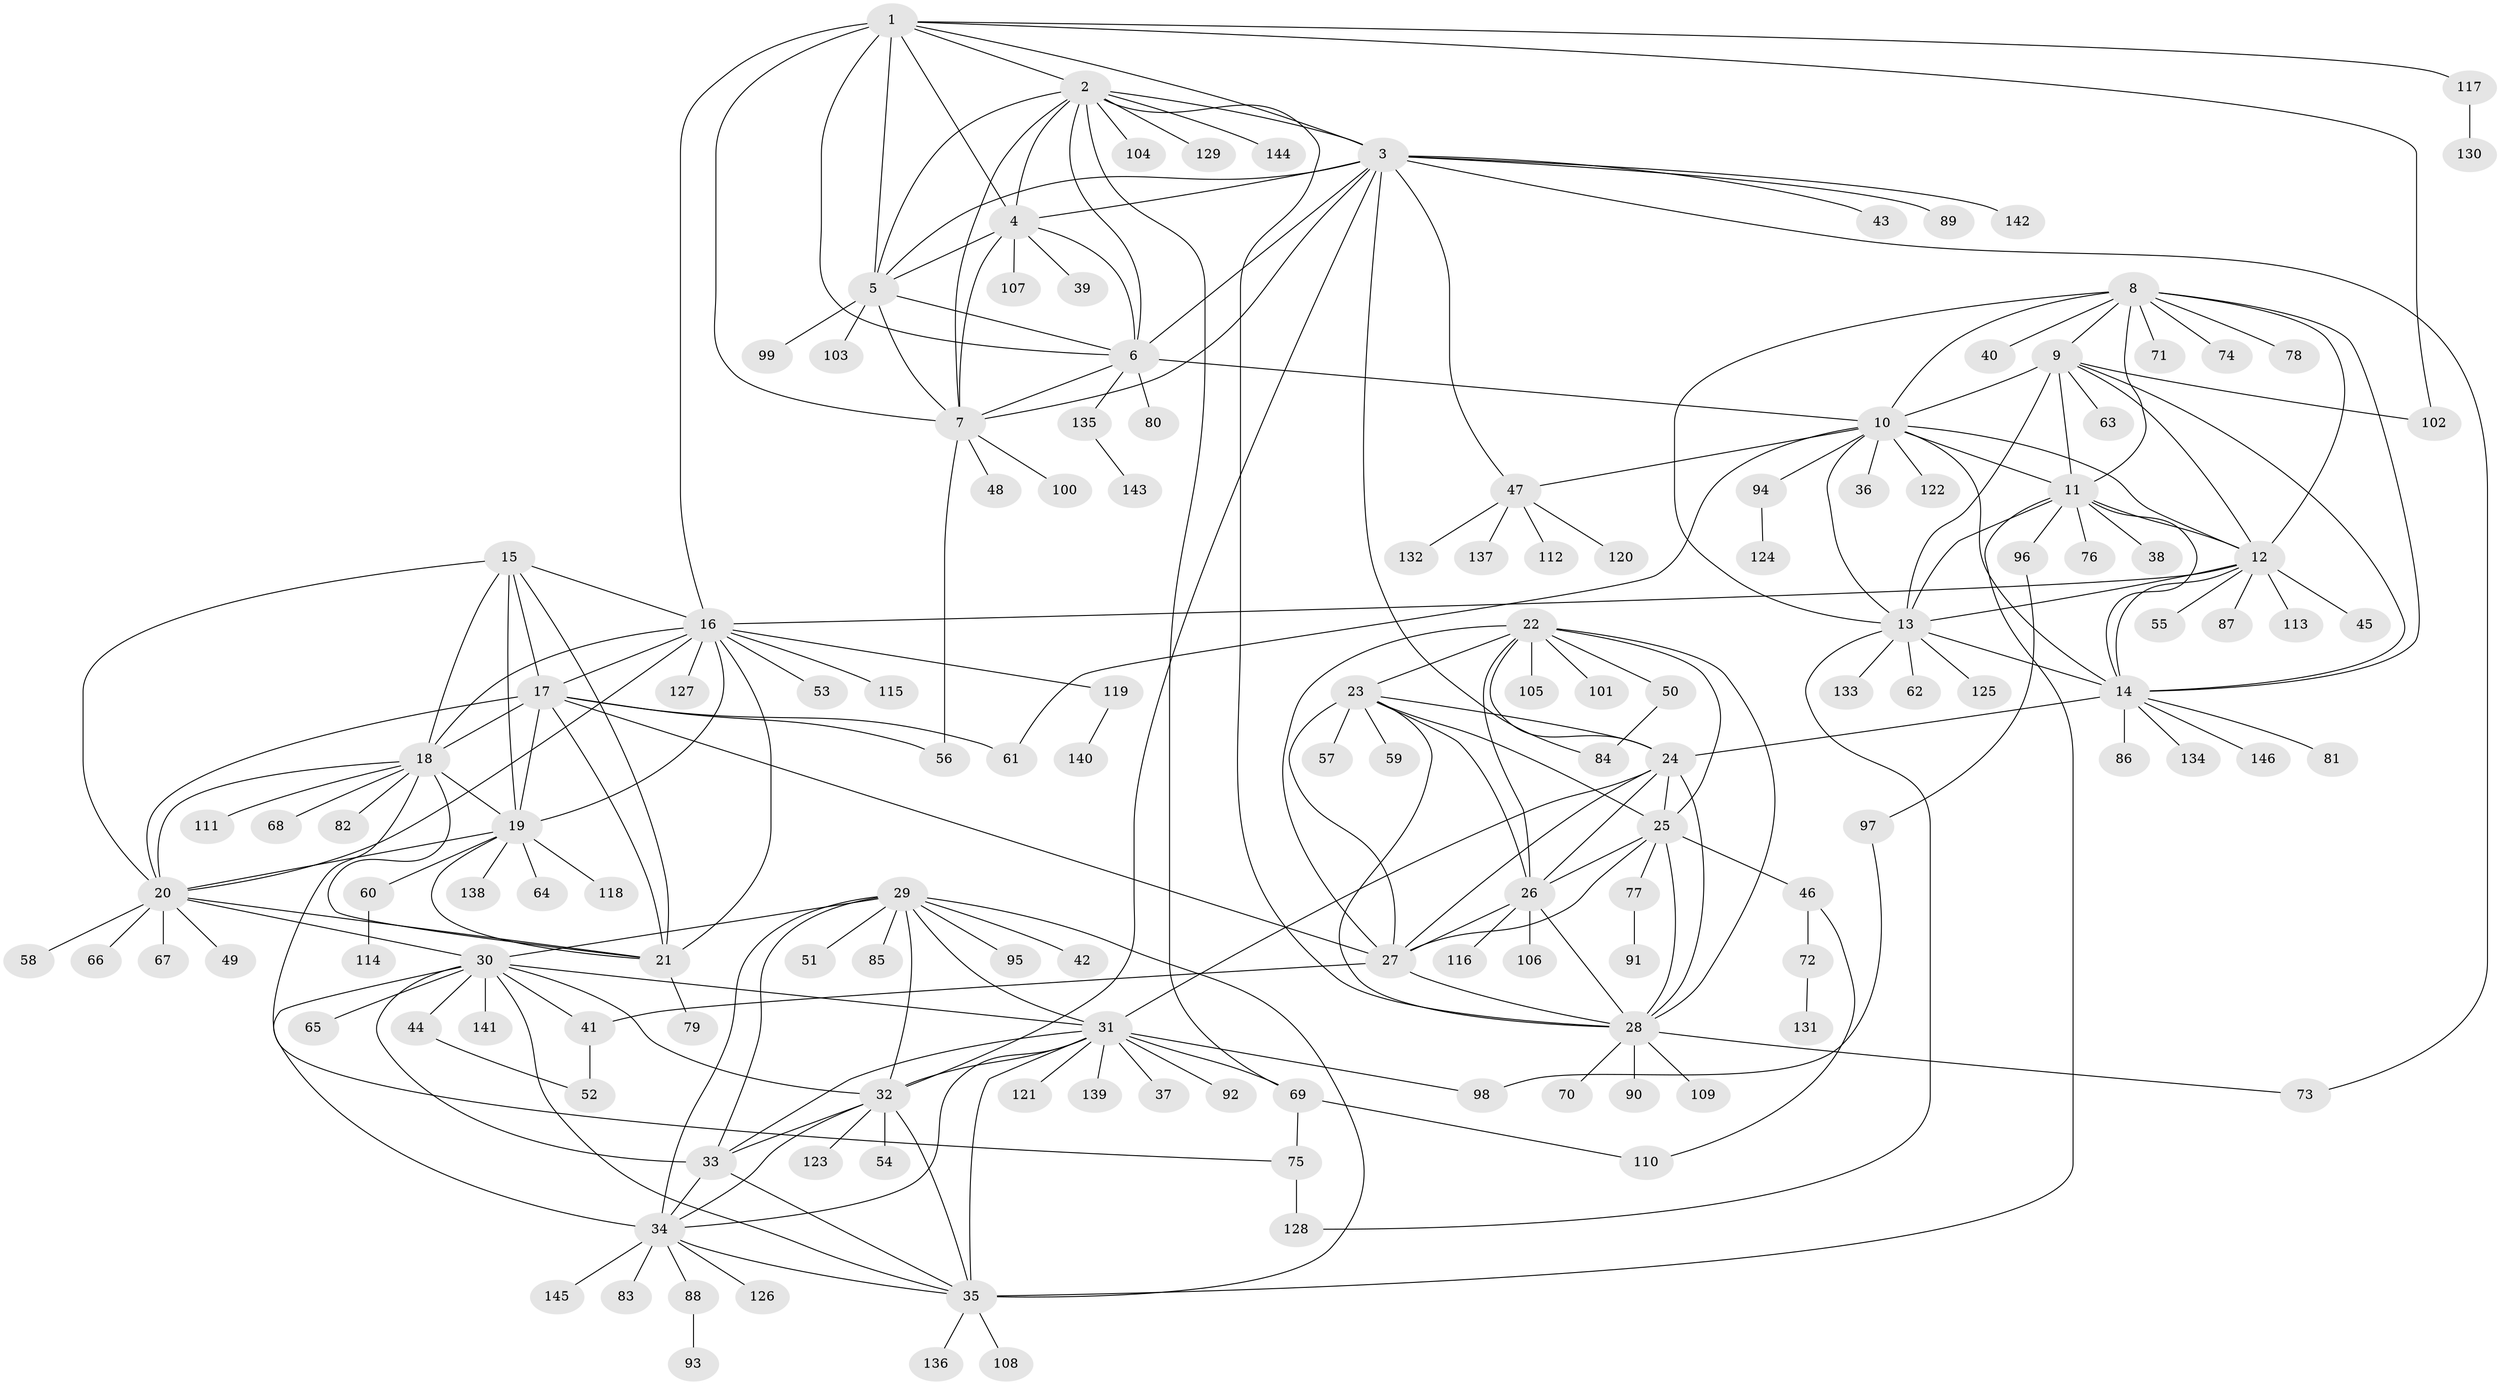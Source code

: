 // coarse degree distribution, {10: 0.0547945205479452, 9: 0.0684931506849315, 7: 0.0821917808219178, 8: 0.0821917808219178, 6: 0.0547945205479452, 11: 0.0273972602739726, 5: 0.0273972602739726, 1: 0.4520547945205479, 4: 0.0136986301369863, 2: 0.1095890410958904, 3: 0.0273972602739726}
// Generated by graph-tools (version 1.1) at 2025/52/03/04/25 22:52:14]
// undirected, 146 vertices, 239 edges
graph export_dot {
  node [color=gray90,style=filled];
  1;
  2;
  3;
  4;
  5;
  6;
  7;
  8;
  9;
  10;
  11;
  12;
  13;
  14;
  15;
  16;
  17;
  18;
  19;
  20;
  21;
  22;
  23;
  24;
  25;
  26;
  27;
  28;
  29;
  30;
  31;
  32;
  33;
  34;
  35;
  36;
  37;
  38;
  39;
  40;
  41;
  42;
  43;
  44;
  45;
  46;
  47;
  48;
  49;
  50;
  51;
  52;
  53;
  54;
  55;
  56;
  57;
  58;
  59;
  60;
  61;
  62;
  63;
  64;
  65;
  66;
  67;
  68;
  69;
  70;
  71;
  72;
  73;
  74;
  75;
  76;
  77;
  78;
  79;
  80;
  81;
  82;
  83;
  84;
  85;
  86;
  87;
  88;
  89;
  90;
  91;
  92;
  93;
  94;
  95;
  96;
  97;
  98;
  99;
  100;
  101;
  102;
  103;
  104;
  105;
  106;
  107;
  108;
  109;
  110;
  111;
  112;
  113;
  114;
  115;
  116;
  117;
  118;
  119;
  120;
  121;
  122;
  123;
  124;
  125;
  126;
  127;
  128;
  129;
  130;
  131;
  132;
  133;
  134;
  135;
  136;
  137;
  138;
  139;
  140;
  141;
  142;
  143;
  144;
  145;
  146;
  1 -- 2;
  1 -- 3;
  1 -- 4;
  1 -- 5;
  1 -- 6;
  1 -- 7;
  1 -- 16;
  1 -- 102;
  1 -- 117;
  2 -- 3;
  2 -- 4;
  2 -- 5;
  2 -- 6;
  2 -- 7;
  2 -- 28;
  2 -- 69;
  2 -- 104;
  2 -- 129;
  2 -- 144;
  3 -- 4;
  3 -- 5;
  3 -- 6;
  3 -- 7;
  3 -- 32;
  3 -- 43;
  3 -- 47;
  3 -- 73;
  3 -- 84;
  3 -- 89;
  3 -- 142;
  4 -- 5;
  4 -- 6;
  4 -- 7;
  4 -- 39;
  4 -- 107;
  5 -- 6;
  5 -- 7;
  5 -- 99;
  5 -- 103;
  6 -- 7;
  6 -- 10;
  6 -- 80;
  6 -- 135;
  7 -- 48;
  7 -- 56;
  7 -- 100;
  8 -- 9;
  8 -- 10;
  8 -- 11;
  8 -- 12;
  8 -- 13;
  8 -- 14;
  8 -- 40;
  8 -- 71;
  8 -- 74;
  8 -- 78;
  9 -- 10;
  9 -- 11;
  9 -- 12;
  9 -- 13;
  9 -- 14;
  9 -- 63;
  9 -- 102;
  10 -- 11;
  10 -- 12;
  10 -- 13;
  10 -- 14;
  10 -- 36;
  10 -- 47;
  10 -- 61;
  10 -- 94;
  10 -- 122;
  11 -- 12;
  11 -- 13;
  11 -- 14;
  11 -- 35;
  11 -- 38;
  11 -- 76;
  11 -- 96;
  12 -- 13;
  12 -- 14;
  12 -- 16;
  12 -- 45;
  12 -- 55;
  12 -- 87;
  12 -- 113;
  13 -- 14;
  13 -- 62;
  13 -- 125;
  13 -- 128;
  13 -- 133;
  14 -- 24;
  14 -- 81;
  14 -- 86;
  14 -- 134;
  14 -- 146;
  15 -- 16;
  15 -- 17;
  15 -- 18;
  15 -- 19;
  15 -- 20;
  15 -- 21;
  16 -- 17;
  16 -- 18;
  16 -- 19;
  16 -- 20;
  16 -- 21;
  16 -- 53;
  16 -- 115;
  16 -- 119;
  16 -- 127;
  17 -- 18;
  17 -- 19;
  17 -- 20;
  17 -- 21;
  17 -- 27;
  17 -- 56;
  17 -- 61;
  18 -- 19;
  18 -- 20;
  18 -- 21;
  18 -- 68;
  18 -- 75;
  18 -- 82;
  18 -- 111;
  19 -- 20;
  19 -- 21;
  19 -- 60;
  19 -- 64;
  19 -- 118;
  19 -- 138;
  20 -- 21;
  20 -- 30;
  20 -- 49;
  20 -- 58;
  20 -- 66;
  20 -- 67;
  21 -- 79;
  22 -- 23;
  22 -- 24;
  22 -- 25;
  22 -- 26;
  22 -- 27;
  22 -- 28;
  22 -- 50;
  22 -- 101;
  22 -- 105;
  23 -- 24;
  23 -- 25;
  23 -- 26;
  23 -- 27;
  23 -- 28;
  23 -- 57;
  23 -- 59;
  24 -- 25;
  24 -- 26;
  24 -- 27;
  24 -- 28;
  24 -- 31;
  25 -- 26;
  25 -- 27;
  25 -- 28;
  25 -- 46;
  25 -- 77;
  26 -- 27;
  26 -- 28;
  26 -- 106;
  26 -- 116;
  27 -- 28;
  27 -- 41;
  28 -- 70;
  28 -- 73;
  28 -- 90;
  28 -- 109;
  29 -- 30;
  29 -- 31;
  29 -- 32;
  29 -- 33;
  29 -- 34;
  29 -- 35;
  29 -- 42;
  29 -- 51;
  29 -- 85;
  29 -- 95;
  30 -- 31;
  30 -- 32;
  30 -- 33;
  30 -- 34;
  30 -- 35;
  30 -- 41;
  30 -- 44;
  30 -- 65;
  30 -- 141;
  31 -- 32;
  31 -- 33;
  31 -- 34;
  31 -- 35;
  31 -- 37;
  31 -- 69;
  31 -- 92;
  31 -- 98;
  31 -- 121;
  31 -- 139;
  32 -- 33;
  32 -- 34;
  32 -- 35;
  32 -- 54;
  32 -- 123;
  33 -- 34;
  33 -- 35;
  34 -- 35;
  34 -- 83;
  34 -- 88;
  34 -- 126;
  34 -- 145;
  35 -- 108;
  35 -- 136;
  41 -- 52;
  44 -- 52;
  46 -- 72;
  46 -- 110;
  47 -- 112;
  47 -- 120;
  47 -- 132;
  47 -- 137;
  50 -- 84;
  60 -- 114;
  69 -- 75;
  69 -- 110;
  72 -- 131;
  75 -- 128;
  77 -- 91;
  88 -- 93;
  94 -- 124;
  96 -- 97;
  97 -- 98;
  117 -- 130;
  119 -- 140;
  135 -- 143;
}
